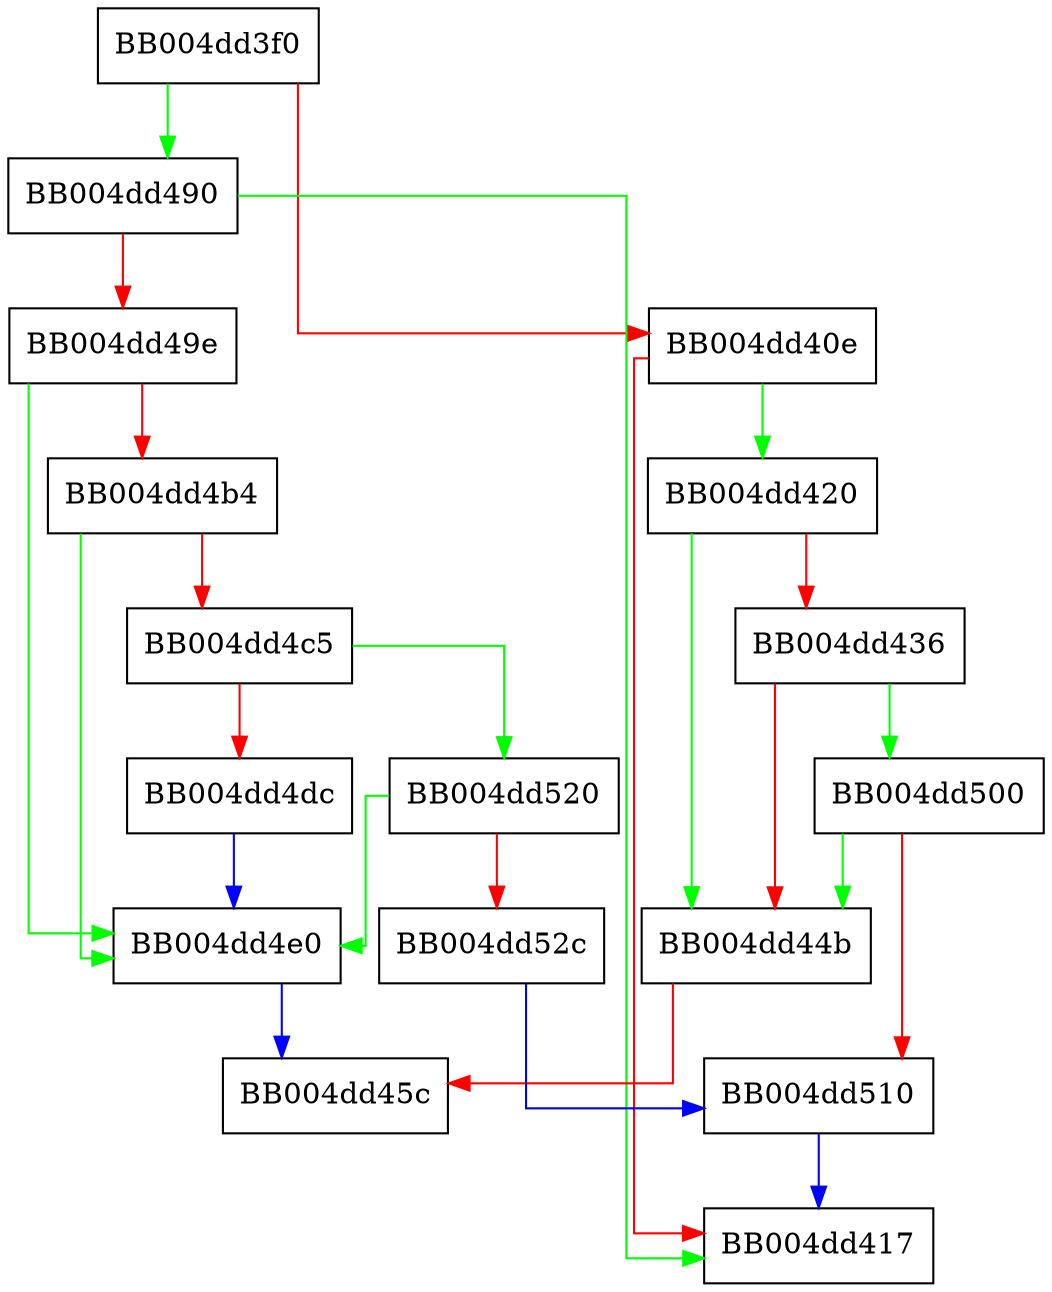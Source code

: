digraph tls_construct_stoc_early_data {
  node [shape="box"];
  graph [splines=ortho];
  BB004dd3f0 -> BB004dd490 [color="green"];
  BB004dd3f0 -> BB004dd40e [color="red"];
  BB004dd40e -> BB004dd420 [color="green"];
  BB004dd40e -> BB004dd417 [color="red"];
  BB004dd420 -> BB004dd44b [color="green"];
  BB004dd420 -> BB004dd436 [color="red"];
  BB004dd436 -> BB004dd500 [color="green"];
  BB004dd436 -> BB004dd44b [color="red"];
  BB004dd44b -> BB004dd45c [color="red"];
  BB004dd490 -> BB004dd417 [color="green"];
  BB004dd490 -> BB004dd49e [color="red"];
  BB004dd49e -> BB004dd4e0 [color="green"];
  BB004dd49e -> BB004dd4b4 [color="red"];
  BB004dd4b4 -> BB004dd4e0 [color="green"];
  BB004dd4b4 -> BB004dd4c5 [color="red"];
  BB004dd4c5 -> BB004dd520 [color="green"];
  BB004dd4c5 -> BB004dd4dc [color="red"];
  BB004dd4dc -> BB004dd4e0 [color="blue"];
  BB004dd4e0 -> BB004dd45c [color="blue"];
  BB004dd500 -> BB004dd44b [color="green"];
  BB004dd500 -> BB004dd510 [color="red"];
  BB004dd510 -> BB004dd417 [color="blue"];
  BB004dd520 -> BB004dd4e0 [color="green"];
  BB004dd520 -> BB004dd52c [color="red"];
  BB004dd52c -> BB004dd510 [color="blue"];
}